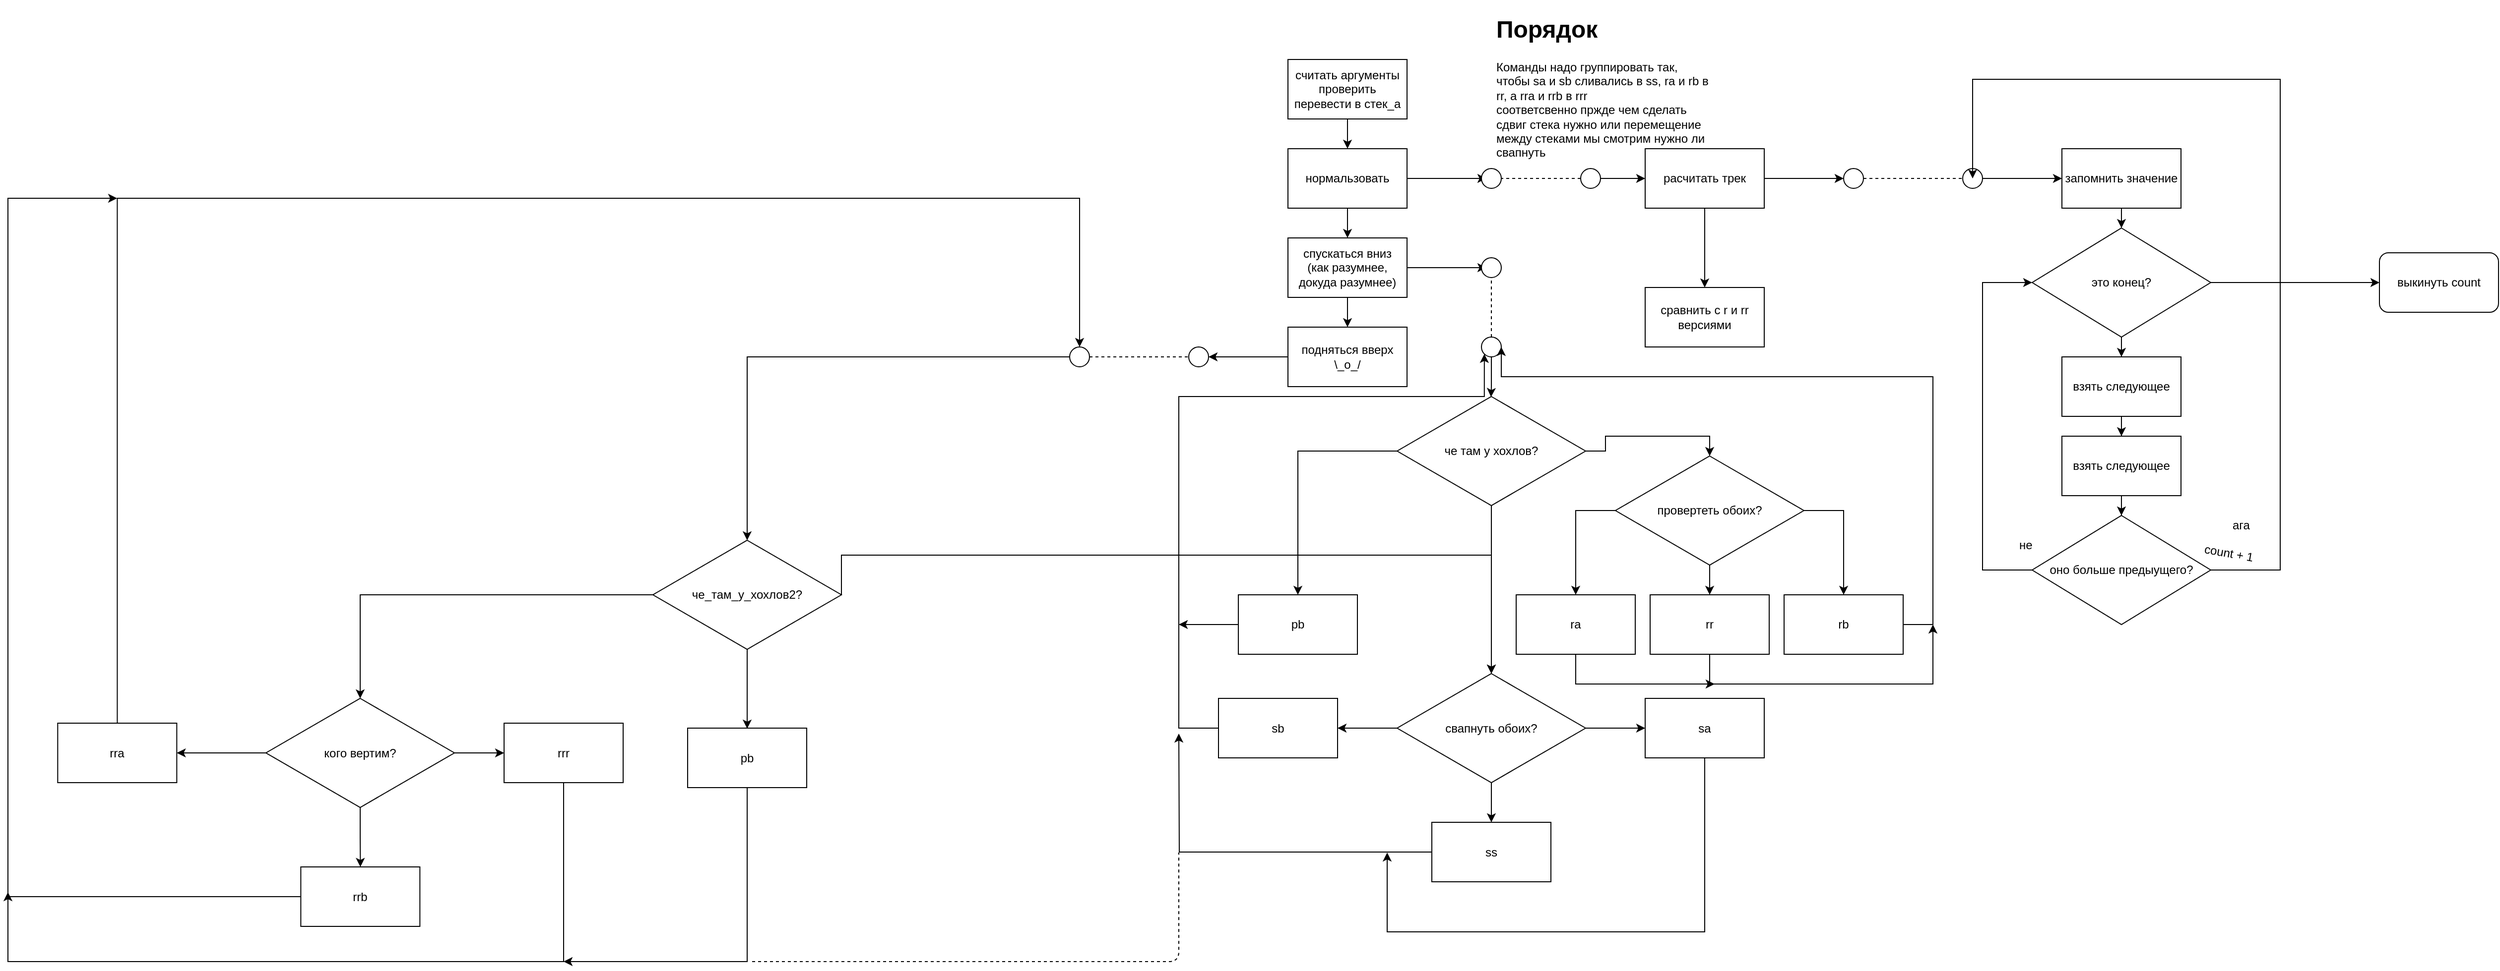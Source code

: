 <mxfile version="10.8.9" type="github"><diagram id="6PUzdnA5REmw4XQQsAls" name="Page-1"><mxGraphModel dx="2751" dy="1271" grid="1" gridSize="10" guides="1" tooltips="1" connect="1" arrows="1" fold="1" page="1" pageScale="1" pageWidth="850" pageHeight="1400" math="0" shadow="0"><root><mxCell id="0"/><mxCell id="1" parent="0"/><mxCell id="Adct5mXlLB1tUsfAQbfw-3" value="" style="edgeStyle=orthogonalEdgeStyle;rounded=0;orthogonalLoop=1;jettySize=auto;html=1;" parent="1" source="Adct5mXlLB1tUsfAQbfw-1" edge="1"><mxGeometry relative="1" as="geometry"><mxPoint x="240" y="170" as="targetPoint"/></mxGeometry></mxCell><mxCell id="Adct5mXlLB1tUsfAQbfw-1" value="считать аргументы&lt;br&gt;проверить&lt;br&gt;перевести в стек_а&lt;br&gt;" style="rounded=0;whiteSpace=wrap;html=1;" parent="1" vertex="1"><mxGeometry x="180" y="80" width="120" height="60" as="geometry"/></mxCell><mxCell id="Adct5mXlLB1tUsfAQbfw-6" value="" style="edgeStyle=orthogonalEdgeStyle;rounded=0;orthogonalLoop=1;jettySize=auto;html=1;" parent="1" source="Adct5mXlLB1tUsfAQbfw-4" target="Adct5mXlLB1tUsfAQbfw-5" edge="1"><mxGeometry relative="1" as="geometry"/></mxCell><mxCell id="Adct5mXlLB1tUsfAQbfw-10" value="" style="edgeStyle=orthogonalEdgeStyle;rounded=0;orthogonalLoop=1;jettySize=auto;html=1;" parent="1" source="Adct5mXlLB1tUsfAQbfw-4" edge="1"><mxGeometry relative="1" as="geometry"><mxPoint x="380" y="200" as="targetPoint"/></mxGeometry></mxCell><mxCell id="Adct5mXlLB1tUsfAQbfw-4" value="нормальзовать" style="rounded=0;whiteSpace=wrap;html=1;" parent="1" vertex="1"><mxGeometry x="180" y="170" width="120" height="60" as="geometry"/></mxCell><mxCell id="Adct5mXlLB1tUsfAQbfw-8" value="" style="edgeStyle=orthogonalEdgeStyle;rounded=0;orthogonalLoop=1;jettySize=auto;html=1;" parent="1" source="Adct5mXlLB1tUsfAQbfw-5" target="Adct5mXlLB1tUsfAQbfw-7" edge="1"><mxGeometry relative="1" as="geometry"/></mxCell><mxCell id="4HpICrb3jXp6EysVblVp-37" value="" style="edgeStyle=orthogonalEdgeStyle;rounded=0;orthogonalLoop=1;jettySize=auto;html=1;" parent="1" source="Adct5mXlLB1tUsfAQbfw-5" edge="1"><mxGeometry relative="1" as="geometry"><mxPoint x="380" y="290.0" as="targetPoint"/></mxGeometry></mxCell><mxCell id="Adct5mXlLB1tUsfAQbfw-5" value="спускаться вниз&lt;br&gt;(как разумнее, &lt;br&gt;докуда разумнее)&lt;br&gt;" style="rounded=0;whiteSpace=wrap;html=1;" parent="1" vertex="1"><mxGeometry x="180" y="260" width="120" height="60" as="geometry"/></mxCell><mxCell id="h1DICfW70ZHLUgXe-Xdl-27" value="" style="edgeStyle=orthogonalEdgeStyle;rounded=0;orthogonalLoop=1;jettySize=auto;html=1;" parent="1" source="Adct5mXlLB1tUsfAQbfw-7" edge="1"><mxGeometry relative="1" as="geometry"><mxPoint x="100" y="380.0" as="targetPoint"/></mxGeometry></mxCell><mxCell id="Adct5mXlLB1tUsfAQbfw-7" value="подняться вверх&lt;br&gt;\_o_/&lt;br&gt;" style="rounded=0;whiteSpace=wrap;html=1;" parent="1" vertex="1"><mxGeometry x="180" y="350" width="120" height="60" as="geometry"/></mxCell><mxCell id="Adct5mXlLB1tUsfAQbfw-11" value="" style="ellipse;whiteSpace=wrap;html=1;aspect=fixed;" parent="1" vertex="1"><mxGeometry x="375" y="190" width="20" height="20" as="geometry"/></mxCell><mxCell id="Adct5mXlLB1tUsfAQbfw-15" value="" style="edgeStyle=orthogonalEdgeStyle;rounded=0;orthogonalLoop=1;jettySize=auto;html=1;" parent="1" source="Adct5mXlLB1tUsfAQbfw-12" edge="1"><mxGeometry relative="1" as="geometry"><mxPoint x="540" y="200" as="targetPoint"/></mxGeometry></mxCell><mxCell id="Adct5mXlLB1tUsfAQbfw-12" value="" style="ellipse;whiteSpace=wrap;html=1;aspect=fixed;" parent="1" vertex="1"><mxGeometry x="475" y="190" width="20" height="20" as="geometry"/></mxCell><mxCell id="Adct5mXlLB1tUsfAQbfw-18" value="" style="edgeStyle=orthogonalEdgeStyle;rounded=0;orthogonalLoop=1;jettySize=auto;html=1;" parent="1" source="Adct5mXlLB1tUsfAQbfw-16" target="Adct5mXlLB1tUsfAQbfw-17" edge="1"><mxGeometry relative="1" as="geometry"/></mxCell><mxCell id="Adct5mXlLB1tUsfAQbfw-20" value="" style="edgeStyle=orthogonalEdgeStyle;rounded=0;orthogonalLoop=1;jettySize=auto;html=1;" parent="1" source="Adct5mXlLB1tUsfAQbfw-16" edge="1"><mxGeometry relative="1" as="geometry"><mxPoint x="740" y="200" as="targetPoint"/></mxGeometry></mxCell><mxCell id="Adct5mXlLB1tUsfAQbfw-16" value="расчитать трек" style="rounded=0;whiteSpace=wrap;html=1;" parent="1" vertex="1"><mxGeometry x="540" y="170" width="120" height="60" as="geometry"/></mxCell><mxCell id="Adct5mXlLB1tUsfAQbfw-17" value="сравнить с r и rr версиями" style="rounded=0;whiteSpace=wrap;html=1;" parent="1" vertex="1"><mxGeometry x="540" y="310" width="120" height="60" as="geometry"/></mxCell><mxCell id="Adct5mXlLB1tUsfAQbfw-21" value="" style="ellipse;whiteSpace=wrap;html=1;aspect=fixed;" parent="1" vertex="1"><mxGeometry x="740" y="190" width="20" height="20" as="geometry"/></mxCell><mxCell id="4HpICrb3jXp6EysVblVp-6" value="" style="edgeStyle=orthogonalEdgeStyle;rounded=0;orthogonalLoop=1;jettySize=auto;html=1;" parent="1" source="4HpICrb3jXp6EysVblVp-4" edge="1"><mxGeometry relative="1" as="geometry"><mxPoint x="960" y="200" as="targetPoint"/></mxGeometry></mxCell><mxCell id="4HpICrb3jXp6EysVblVp-4" value="" style="ellipse;whiteSpace=wrap;html=1;aspect=fixed;" parent="1" vertex="1"><mxGeometry x="860" y="190" width="20" height="20" as="geometry"/></mxCell><mxCell id="4HpICrb3jXp6EysVblVp-9" value="" style="edgeStyle=orthogonalEdgeStyle;rounded=0;orthogonalLoop=1;jettySize=auto;html=1;" parent="1" source="4HpICrb3jXp6EysVblVp-7" edge="1"><mxGeometry relative="1" as="geometry"><mxPoint x="1020" y="250" as="targetPoint"/></mxGeometry></mxCell><mxCell id="4HpICrb3jXp6EysVblVp-7" value="запомнить значение" style="rounded=0;whiteSpace=wrap;html=1;" parent="1" vertex="1"><mxGeometry x="960" y="170" width="120" height="60" as="geometry"/></mxCell><mxCell id="4HpICrb3jXp6EysVblVp-23" style="edgeStyle=orthogonalEdgeStyle;rounded=0;orthogonalLoop=1;jettySize=auto;html=1;" parent="1" source="4HpICrb3jXp6EysVblVp-13" edge="1"><mxGeometry relative="1" as="geometry"><mxPoint x="870" y="200" as="targetPoint"/><Array as="points"><mxPoint x="1180" y="595"/><mxPoint x="1180" y="100"/><mxPoint x="870" y="100"/><mxPoint x="870" y="200"/></Array></mxGeometry></mxCell><mxCell id="4HpICrb3jXp6EysVblVp-29" style="edgeStyle=orthogonalEdgeStyle;rounded=0;orthogonalLoop=1;jettySize=auto;html=1;entryX=0;entryY=0.5;entryDx=0;entryDy=0;" parent="1" source="4HpICrb3jXp6EysVblVp-13" target="4HpICrb3jXp6EysVblVp-26" edge="1"><mxGeometry relative="1" as="geometry"><Array as="points"><mxPoint x="880" y="595"/><mxPoint x="880" y="305"/></Array></mxGeometry></mxCell><mxCell id="4HpICrb3jXp6EysVblVp-13" value="оно больше предыущего?" style="rhombus;whiteSpace=wrap;html=1;" parent="1" vertex="1"><mxGeometry x="930" y="540" width="180" height="110" as="geometry"/></mxCell><mxCell id="4HpICrb3jXp6EysVblVp-22" value="ага" style="text;html=1;resizable=0;points=[];autosize=1;align=left;verticalAlign=top;spacingTop=-4;" parent="1" vertex="1"><mxGeometry x="1130" y="540" width="30" height="20" as="geometry"/></mxCell><mxCell id="4HpICrb3jXp6EysVblVp-24" value="не" style="text;html=1;resizable=0;points=[];autosize=1;align=left;verticalAlign=top;spacingTop=-4;" parent="1" vertex="1"><mxGeometry x="915" y="560" width="30" height="20" as="geometry"/></mxCell><mxCell id="4HpICrb3jXp6EysVblVp-28" value="" style="edgeStyle=orthogonalEdgeStyle;rounded=0;orthogonalLoop=1;jettySize=auto;html=1;" parent="1" source="4HpICrb3jXp6EysVblVp-26" target="4HpICrb3jXp6EysVblVp-27" edge="1"><mxGeometry relative="1" as="geometry"/></mxCell><mxCell id="4HpICrb3jXp6EysVblVp-33" style="edgeStyle=orthogonalEdgeStyle;rounded=0;orthogonalLoop=1;jettySize=auto;html=1;" parent="1" source="4HpICrb3jXp6EysVblVp-26" edge="1"><mxGeometry relative="1" as="geometry"><mxPoint x="1280" y="305" as="targetPoint"/></mxGeometry></mxCell><mxCell id="4HpICrb3jXp6EysVblVp-26" value="это конец?" style="rhombus;whiteSpace=wrap;html=1;" parent="1" vertex="1"><mxGeometry x="930" y="250" width="180" height="110" as="geometry"/></mxCell><mxCell id="4HpICrb3jXp6EysVblVp-31" value="" style="edgeStyle=orthogonalEdgeStyle;rounded=0;orthogonalLoop=1;jettySize=auto;html=1;" parent="1" source="4HpICrb3jXp6EysVblVp-27" target="4HpICrb3jXp6EysVblVp-30" edge="1"><mxGeometry relative="1" as="geometry"/></mxCell><mxCell id="4HpICrb3jXp6EysVblVp-27" value="взять следующее" style="rounded=0;whiteSpace=wrap;html=1;" parent="1" vertex="1"><mxGeometry x="960" y="380" width="120" height="60" as="geometry"/></mxCell><mxCell id="4HpICrb3jXp6EysVblVp-32" value="" style="edgeStyle=orthogonalEdgeStyle;rounded=0;orthogonalLoop=1;jettySize=auto;html=1;" parent="1" source="4HpICrb3jXp6EysVblVp-30" target="4HpICrb3jXp6EysVblVp-13" edge="1"><mxGeometry relative="1" as="geometry"/></mxCell><mxCell id="4HpICrb3jXp6EysVblVp-30" value="взять следующее" style="rounded=0;whiteSpace=wrap;html=1;" parent="1" vertex="1"><mxGeometry x="960" y="460" width="120" height="60" as="geometry"/></mxCell><mxCell id="4HpICrb3jXp6EysVblVp-34" value="выкинуть count" style="rounded=1;whiteSpace=wrap;html=1;" parent="1" vertex="1"><mxGeometry x="1280" y="275" width="120" height="60" as="geometry"/></mxCell><mxCell id="4HpICrb3jXp6EysVblVp-35" value="count + 1" style="text;html=1;resizable=0;points=[];autosize=1;align=left;verticalAlign=top;spacingTop=-4;rotation=10;" parent="1" vertex="1"><mxGeometry x="1101" y="570" width="70" height="20" as="geometry"/></mxCell><mxCell id="4HpICrb3jXp6EysVblVp-38" value="" style="ellipse;whiteSpace=wrap;html=1;aspect=fixed;" parent="1" vertex="1"><mxGeometry x="375" y="280" width="20" height="20" as="geometry"/></mxCell><mxCell id="4HpICrb3jXp6EysVblVp-44" value="" style="edgeStyle=orthogonalEdgeStyle;rounded=0;orthogonalLoop=1;jettySize=auto;html=1;entryX=0.5;entryY=0;entryDx=0;entryDy=0;" parent="1" source="4HpICrb3jXp6EysVblVp-41" edge="1"><mxGeometry relative="1" as="geometry"><mxPoint x="384.647" y="420.412" as="targetPoint"/><Array as="points"><mxPoint x="385" y="410"/><mxPoint x="385" y="410"/></Array></mxGeometry></mxCell><mxCell id="4HpICrb3jXp6EysVblVp-41" value="" style="ellipse;whiteSpace=wrap;html=1;aspect=fixed;" parent="1" vertex="1"><mxGeometry x="375" y="360" width="20" height="20" as="geometry"/></mxCell><mxCell id="h1DICfW70ZHLUgXe-Xdl-6" value="" style="edgeStyle=orthogonalEdgeStyle;rounded=0;orthogonalLoop=1;jettySize=auto;html=1;" parent="1" source="4HpICrb3jXp6EysVblVp-46" target="4HpICrb3jXp6EysVblVp-49" edge="1"><mxGeometry relative="1" as="geometry"/></mxCell><mxCell id="h1DICfW70ZHLUgXe-Xdl-7" value="" style="edgeStyle=orthogonalEdgeStyle;rounded=0;orthogonalLoop=1;jettySize=auto;html=1;" parent="1" source="4HpICrb3jXp6EysVblVp-46" target="h1DICfW70ZHLUgXe-Xdl-2" edge="1"><mxGeometry relative="1" as="geometry"/></mxCell><mxCell id="h1DICfW70ZHLUgXe-Xdl-8" value="" style="edgeStyle=orthogonalEdgeStyle;rounded=0;orthogonalLoop=1;jettySize=auto;html=1;entryX=0.5;entryY=0;entryDx=0;entryDy=0;" parent="1" source="4HpICrb3jXp6EysVblVp-46" target="h1DICfW70ZHLUgXe-Xdl-4" edge="1"><mxGeometry relative="1" as="geometry"/></mxCell><mxCell id="4HpICrb3jXp6EysVblVp-46" value="че там у хохлов?" style="rhombus;whiteSpace=wrap;html=1;" parent="1" vertex="1"><mxGeometry x="290" y="420" width="190" height="110" as="geometry"/></mxCell><mxCell id="IxbmYR0L_fCTzFPUES6V-34" style="edgeStyle=orthogonalEdgeStyle;rounded=0;orthogonalLoop=1;jettySize=auto;html=1;" parent="1" source="4HpICrb3jXp6EysVblVp-49" edge="1"><mxGeometry relative="1" as="geometry"><mxPoint x="70" y="650" as="targetPoint"/></mxGeometry></mxCell><mxCell id="4HpICrb3jXp6EysVblVp-49" value="pb" style="rounded=0;whiteSpace=wrap;html=1;" parent="1" vertex="1"><mxGeometry x="130" y="620" width="120" height="60" as="geometry"/></mxCell><mxCell id="4HpICrb3jXp6EysVblVp-50" value="" style="endArrow=none;dashed=1;html=1;entryX=0.5;entryY=1;entryDx=0;entryDy=0;exitX=0.5;exitY=0;exitDx=0;exitDy=0;" parent="1" source="4HpICrb3jXp6EysVblVp-41" target="4HpICrb3jXp6EysVblVp-38" edge="1"><mxGeometry width="50" height="50" relative="1" as="geometry"><mxPoint x="150" y="720" as="sourcePoint"/><mxPoint x="200" y="670" as="targetPoint"/></mxGeometry></mxCell><mxCell id="4HpICrb3jXp6EysVblVp-51" value="" style="endArrow=none;dashed=1;html=1;entryX=1;entryY=0.5;entryDx=0;entryDy=0;exitX=0;exitY=0.5;exitDx=0;exitDy=0;" parent="1" source="Adct5mXlLB1tUsfAQbfw-12" target="Adct5mXlLB1tUsfAQbfw-11" edge="1"><mxGeometry width="50" height="50" relative="1" as="geometry"><mxPoint x="395" y="370.286" as="sourcePoint"/><mxPoint x="395" y="310.286" as="targetPoint"/></mxGeometry></mxCell><mxCell id="4HpICrb3jXp6EysVblVp-53" value="" style="endArrow=none;dashed=1;html=1;entryX=0;entryY=0.5;entryDx=0;entryDy=0;exitX=1;exitY=0.5;exitDx=0;exitDy=0;" parent="1" source="Adct5mXlLB1tUsfAQbfw-21" target="4HpICrb3jXp6EysVblVp-4" edge="1"><mxGeometry width="50" height="50" relative="1" as="geometry"><mxPoint x="530" y="720" as="sourcePoint"/><mxPoint x="580" y="670" as="targetPoint"/></mxGeometry></mxCell><mxCell id="IxbmYR0L_fCTzFPUES6V-35" style="edgeStyle=orthogonalEdgeStyle;rounded=0;orthogonalLoop=1;jettySize=auto;html=1;" parent="1" source="4HpICrb3jXp6EysVblVp-56" edge="1"><mxGeometry relative="1" as="geometry"><mxPoint x="70" y="760" as="targetPoint"/></mxGeometry></mxCell><mxCell id="4HpICrb3jXp6EysVblVp-56" value="ss&lt;br&gt;" style="rounded=0;whiteSpace=wrap;html=1;" parent="1" vertex="1"><mxGeometry x="325" y="849.5" width="120" height="60" as="geometry"/></mxCell><mxCell id="h1DICfW70ZHLUgXe-Xdl-9" value="" style="edgeStyle=orthogonalEdgeStyle;rounded=0;orthogonalLoop=1;jettySize=auto;html=1;" parent="1" source="h1DICfW70ZHLUgXe-Xdl-2" target="4HpICrb3jXp6EysVblVp-56" edge="1"><mxGeometry relative="1" as="geometry"/></mxCell><mxCell id="h1DICfW70ZHLUgXe-Xdl-11" value="" style="edgeStyle=orthogonalEdgeStyle;rounded=0;orthogonalLoop=1;jettySize=auto;html=1;" parent="1" source="h1DICfW70ZHLUgXe-Xdl-2" target="h1DICfW70ZHLUgXe-Xdl-10" edge="1"><mxGeometry relative="1" as="geometry"/></mxCell><mxCell id="h1DICfW70ZHLUgXe-Xdl-13" value="" style="edgeStyle=orthogonalEdgeStyle;rounded=0;orthogonalLoop=1;jettySize=auto;html=1;" parent="1" source="h1DICfW70ZHLUgXe-Xdl-2" target="h1DICfW70ZHLUgXe-Xdl-12" edge="1"><mxGeometry relative="1" as="geometry"/></mxCell><mxCell id="h1DICfW70ZHLUgXe-Xdl-2" value="свапнуть обоих?" style="rhombus;whiteSpace=wrap;html=1;" parent="1" vertex="1"><mxGeometry x="290" y="699.5" width="190" height="110" as="geometry"/></mxCell><mxCell id="h1DICfW70ZHLUgXe-Xdl-18" value="" style="edgeStyle=orthogonalEdgeStyle;rounded=0;orthogonalLoop=1;jettySize=auto;html=1;" parent="1" source="h1DICfW70ZHLUgXe-Xdl-4" target="h1DICfW70ZHLUgXe-Xdl-16" edge="1"><mxGeometry relative="1" as="geometry"/></mxCell><mxCell id="h1DICfW70ZHLUgXe-Xdl-23" style="edgeStyle=orthogonalEdgeStyle;rounded=0;orthogonalLoop=1;jettySize=auto;html=1;entryX=0.5;entryY=0;entryDx=0;entryDy=0;" parent="1" source="h1DICfW70ZHLUgXe-Xdl-4" target="h1DICfW70ZHLUgXe-Xdl-20" edge="1"><mxGeometry relative="1" as="geometry"><Array as="points"><mxPoint x="470" y="535"/></Array></mxGeometry></mxCell><mxCell id="h1DICfW70ZHLUgXe-Xdl-25" style="edgeStyle=orthogonalEdgeStyle;rounded=0;orthogonalLoop=1;jettySize=auto;html=1;entryX=0.5;entryY=0;entryDx=0;entryDy=0;" parent="1" source="h1DICfW70ZHLUgXe-Xdl-4" target="h1DICfW70ZHLUgXe-Xdl-24" edge="1"><mxGeometry relative="1" as="geometry"><Array as="points"><mxPoint x="740" y="535"/></Array></mxGeometry></mxCell><mxCell id="h1DICfW70ZHLUgXe-Xdl-4" value="провертеть обоих?" style="rhombus;whiteSpace=wrap;html=1;" parent="1" vertex="1"><mxGeometry x="510" y="480" width="190" height="110" as="geometry"/></mxCell><mxCell id="IxbmYR0L_fCTzFPUES6V-48" style="edgeStyle=orthogonalEdgeStyle;rounded=0;orthogonalLoop=1;jettySize=auto;html=1;" parent="1" source="h1DICfW70ZHLUgXe-Xdl-10" edge="1"><mxGeometry relative="1" as="geometry"><mxPoint x="280" y="880" as="targetPoint"/><Array as="points"><mxPoint x="600" y="960"/><mxPoint x="280" y="960"/></Array></mxGeometry></mxCell><mxCell id="h1DICfW70ZHLUgXe-Xdl-10" value="sa&lt;br&gt;" style="rounded=0;whiteSpace=wrap;html=1;" parent="1" vertex="1"><mxGeometry x="540" y="724.5" width="120" height="60" as="geometry"/></mxCell><mxCell id="IxbmYR0L_fCTzFPUES6V-33" style="edgeStyle=orthogonalEdgeStyle;rounded=0;orthogonalLoop=1;jettySize=auto;html=1;entryX=0;entryY=1;entryDx=0;entryDy=0;" parent="1" source="h1DICfW70ZHLUgXe-Xdl-12" target="4HpICrb3jXp6EysVblVp-41" edge="1"><mxGeometry relative="1" as="geometry"><Array as="points"><mxPoint x="70" y="755"/><mxPoint x="70" y="420"/><mxPoint x="378" y="420"/></Array></mxGeometry></mxCell><mxCell id="h1DICfW70ZHLUgXe-Xdl-12" value="sb&lt;br&gt;" style="rounded=0;whiteSpace=wrap;html=1;" parent="1" vertex="1"><mxGeometry x="110" y="724.5" width="120" height="60" as="geometry"/></mxCell><mxCell id="IxbmYR0L_fCTzFPUES6V-37" style="edgeStyle=orthogonalEdgeStyle;rounded=0;orthogonalLoop=1;jettySize=auto;html=1;" parent="1" source="h1DICfW70ZHLUgXe-Xdl-16" edge="1"><mxGeometry relative="1" as="geometry"><mxPoint x="830" y="650" as="targetPoint"/><Array as="points"><mxPoint x="605" y="710"/><mxPoint x="830" y="710"/></Array></mxGeometry></mxCell><mxCell id="h1DICfW70ZHLUgXe-Xdl-16" value="rr" style="rounded=0;whiteSpace=wrap;html=1;" parent="1" vertex="1"><mxGeometry x="545" y="620" width="120" height="60" as="geometry"/></mxCell><mxCell id="IxbmYR0L_fCTzFPUES6V-39" style="edgeStyle=orthogonalEdgeStyle;rounded=0;orthogonalLoop=1;jettySize=auto;html=1;" parent="1" source="h1DICfW70ZHLUgXe-Xdl-20" edge="1"><mxGeometry relative="1" as="geometry"><mxPoint x="610" y="710" as="targetPoint"/><Array as="points"><mxPoint x="470" y="710"/></Array></mxGeometry></mxCell><mxCell id="h1DICfW70ZHLUgXe-Xdl-20" value="ra" style="rounded=0;whiteSpace=wrap;html=1;" parent="1" vertex="1"><mxGeometry x="410" y="620" width="120" height="60" as="geometry"/></mxCell><mxCell id="IxbmYR0L_fCTzFPUES6V-36" style="edgeStyle=orthogonalEdgeStyle;rounded=0;orthogonalLoop=1;jettySize=auto;html=1;entryX=1;entryY=0.5;entryDx=0;entryDy=0;" parent="1" source="h1DICfW70ZHLUgXe-Xdl-24" target="4HpICrb3jXp6EysVblVp-41" edge="1"><mxGeometry relative="1" as="geometry"><Array as="points"><mxPoint x="830" y="650"/><mxPoint x="830" y="400"/><mxPoint x="395" y="400"/></Array></mxGeometry></mxCell><mxCell id="h1DICfW70ZHLUgXe-Xdl-24" value="rb" style="rounded=0;whiteSpace=wrap;html=1;" parent="1" vertex="1"><mxGeometry x="680" y="620" width="120" height="60" as="geometry"/></mxCell><mxCell id="h1DICfW70ZHLUgXe-Xdl-30" value="" style="ellipse;whiteSpace=wrap;html=1;aspect=fixed;" parent="1" vertex="1"><mxGeometry x="80" y="370" width="20" height="20" as="geometry"/></mxCell><mxCell id="h1DICfW70ZHLUgXe-Xdl-31" value="" style="endArrow=none;dashed=1;html=1;entryX=0;entryY=0.5;entryDx=0;entryDy=0;" parent="1" target="h1DICfW70ZHLUgXe-Xdl-30" edge="1"><mxGeometry width="50" height="50" relative="1" as="geometry"><mxPoint x="-20" y="380" as="sourcePoint"/><mxPoint x="130" y="930" as="targetPoint"/></mxGeometry></mxCell><mxCell id="h1DICfW70ZHLUgXe-Xdl-37" value="" style="edgeStyle=orthogonalEdgeStyle;rounded=0;orthogonalLoop=1;jettySize=auto;html=1;" parent="1" source="h1DICfW70ZHLUgXe-Xdl-33" target="h1DICfW70ZHLUgXe-Xdl-36" edge="1"><mxGeometry relative="1" as="geometry"/></mxCell><mxCell id="IxbmYR0L_fCTzFPUES6V-17" style="edgeStyle=orthogonalEdgeStyle;rounded=0;orthogonalLoop=1;jettySize=auto;html=1;entryX=0.5;entryY=0;entryDx=0;entryDy=0;exitX=1;exitY=0.5;exitDx=0;exitDy=0;" parent="1" source="h1DICfW70ZHLUgXe-Xdl-33" target="h1DICfW70ZHLUgXe-Xdl-2" edge="1"><mxGeometry relative="1" as="geometry"><mxPoint x="380" y="620" as="targetPoint"/><Array as="points"><mxPoint x="-270" y="580"/><mxPoint x="385" y="580"/></Array></mxGeometry></mxCell><mxCell id="IxbmYR0L_fCTzFPUES6V-29" value="" style="edgeStyle=orthogonalEdgeStyle;rounded=0;orthogonalLoop=1;jettySize=auto;html=1;" parent="1" source="h1DICfW70ZHLUgXe-Xdl-33" edge="1"><mxGeometry relative="1" as="geometry"><mxPoint x="-365" y="755" as="targetPoint"/></mxGeometry></mxCell><mxCell id="h1DICfW70ZHLUgXe-Xdl-33" value="че_там_у_хохлов2?" style="rhombus;whiteSpace=wrap;html=1;" parent="1" vertex="1"><mxGeometry x="-460" y="565" width="190" height="110" as="geometry"/></mxCell><mxCell id="IxbmYR0L_fCTzFPUES6V-2" value="" style="edgeStyle=orthogonalEdgeStyle;rounded=0;orthogonalLoop=1;jettySize=auto;html=1;" parent="1" source="h1DICfW70ZHLUgXe-Xdl-36" target="IxbmYR0L_fCTzFPUES6V-1" edge="1"><mxGeometry relative="1" as="geometry"/></mxCell><mxCell id="IxbmYR0L_fCTzFPUES6V-7" style="edgeStyle=orthogonalEdgeStyle;rounded=0;orthogonalLoop=1;jettySize=auto;html=1;entryX=1;entryY=0.5;entryDx=0;entryDy=0;" parent="1" source="h1DICfW70ZHLUgXe-Xdl-36" target="h1DICfW70ZHLUgXe-Xdl-38" edge="1"><mxGeometry relative="1" as="geometry"/></mxCell><mxCell id="IxbmYR0L_fCTzFPUES6V-9" value="" style="edgeStyle=orthogonalEdgeStyle;rounded=0;orthogonalLoop=1;jettySize=auto;html=1;" parent="1" source="h1DICfW70ZHLUgXe-Xdl-36" target="IxbmYR0L_fCTzFPUES6V-8" edge="1"><mxGeometry relative="1" as="geometry"/></mxCell><mxCell id="h1DICfW70ZHLUgXe-Xdl-36" value="кого вертим?" style="rhombus;whiteSpace=wrap;html=1;" parent="1" vertex="1"><mxGeometry x="-850" y="724.5" width="190" height="110" as="geometry"/></mxCell><mxCell id="h1DICfW70ZHLUgXe-Xdl-35" style="edgeStyle=orthogonalEdgeStyle;rounded=0;orthogonalLoop=1;jettySize=auto;html=1;entryX=0.5;entryY=0;entryDx=0;entryDy=0;" parent="1" source="h1DICfW70ZHLUgXe-Xdl-34" target="h1DICfW70ZHLUgXe-Xdl-33" edge="1"><mxGeometry relative="1" as="geometry"/></mxCell><mxCell id="h1DICfW70ZHLUgXe-Xdl-34" value="" style="ellipse;whiteSpace=wrap;html=1;aspect=fixed;" parent="1" vertex="1"><mxGeometry x="-40" y="370" width="20" height="20" as="geometry"/></mxCell><mxCell id="IxbmYR0L_fCTzFPUES6V-42" style="edgeStyle=orthogonalEdgeStyle;rounded=0;orthogonalLoop=1;jettySize=auto;html=1;" parent="1" source="h1DICfW70ZHLUgXe-Xdl-38" edge="1"><mxGeometry relative="1" as="geometry"><mxPoint x="-30" y="370" as="targetPoint"/><Array as="points"><mxPoint x="-1000" y="220"/><mxPoint x="-30" y="220"/></Array></mxGeometry></mxCell><mxCell id="h1DICfW70ZHLUgXe-Xdl-38" value="rra&lt;br&gt;" style="rounded=0;whiteSpace=wrap;html=1;" parent="1" vertex="1"><mxGeometry x="-1059.833" y="749.5" width="120" height="60" as="geometry"/></mxCell><mxCell id="IxbmYR0L_fCTzFPUES6V-43" style="edgeStyle=orthogonalEdgeStyle;rounded=0;orthogonalLoop=1;jettySize=auto;html=1;" parent="1" source="IxbmYR0L_fCTzFPUES6V-1" edge="1"><mxGeometry relative="1" as="geometry"><mxPoint x="-1000" y="220" as="targetPoint"/><Array as="points"><mxPoint x="-1110" y="925"/><mxPoint x="-1110" y="220"/></Array></mxGeometry></mxCell><mxCell id="IxbmYR0L_fCTzFPUES6V-1" value="rrb&lt;br&gt;" style="rounded=0;whiteSpace=wrap;html=1;" parent="1" vertex="1"><mxGeometry x="-814.833" y="894.5" width="120" height="60" as="geometry"/></mxCell><mxCell id="IxbmYR0L_fCTzFPUES6V-44" style="edgeStyle=orthogonalEdgeStyle;rounded=0;orthogonalLoop=1;jettySize=auto;html=1;" parent="1" source="IxbmYR0L_fCTzFPUES6V-8" edge="1"><mxGeometry relative="1" as="geometry"><mxPoint x="-1110" y="920" as="targetPoint"/><Array as="points"><mxPoint x="-550" y="990"/><mxPoint x="-1110" y="990"/></Array></mxGeometry></mxCell><mxCell id="IxbmYR0L_fCTzFPUES6V-8" value="rrr" style="rounded=0;whiteSpace=wrap;html=1;" parent="1" vertex="1"><mxGeometry x="-610" y="749.5" width="120" height="60" as="geometry"/></mxCell><mxCell id="IxbmYR0L_fCTzFPUES6V-45" style="edgeStyle=orthogonalEdgeStyle;rounded=0;orthogonalLoop=1;jettySize=auto;html=1;" parent="1" source="IxbmYR0L_fCTzFPUES6V-32" edge="1"><mxGeometry relative="1" as="geometry"><mxPoint x="-550" y="990" as="targetPoint"/><Array as="points"><mxPoint x="-365" y="990"/></Array></mxGeometry></mxCell><mxCell id="IxbmYR0L_fCTzFPUES6V-32" value="pb" style="rounded=0;whiteSpace=wrap;html=1;" parent="1" vertex="1"><mxGeometry x="-425" y="754.5" width="120" height="60" as="geometry"/></mxCell><mxCell id="IxbmYR0L_fCTzFPUES6V-47" value="" style="endArrow=none;dashed=1;html=1;" parent="1" edge="1"><mxGeometry width="50" height="50" relative="1" as="geometry"><mxPoint x="-360" y="990" as="sourcePoint"/><mxPoint x="70" y="880" as="targetPoint"/><Array as="points"><mxPoint x="70" y="990"/></Array></mxGeometry></mxCell><mxCell id="neBVgRw-Zfz42Gd3IIqW-2" value="&lt;h1&gt;Порядок&lt;/h1&gt;&lt;div&gt;Команды надо группировать так, чтобы sa и sb сливались в ss, ra и rb в rr, a rra и rrb в rrr&lt;/div&gt;&lt;div&gt;соответсвенно пржде чем сделать сдвиг стека нужно или перемещение между стеками мы смотрим нужно ли свапнуть&lt;/div&gt;&lt;div&gt;&lt;br&gt;&lt;/div&gt;" style="text;html=1;strokeColor=none;fillColor=none;spacing=5;spacingTop=-20;whiteSpace=wrap;overflow=hidden;rounded=0;" vertex="1" parent="1"><mxGeometry x="385" y="30" width="225" height="180" as="geometry"/></mxCell></root></mxGraphModel></diagram><diagram id="a1q1e3LS7fgONwKYpuyU" name="Page-2"><mxGraphModel dx="5475" dy="8725" grid="1" gridSize="10" guides="1" tooltips="1" connect="1" arrows="1" fold="1" page="1" pageScale="1" pageWidth="850" pageHeight="1100" math="0" shadow="0"><root><mxCell id="Ehsa9EyaJNP80AFoFfhs-0"/><mxCell id="Ehsa9EyaJNP80AFoFfhs-1" parent="Ehsa9EyaJNP80AFoFfhs-0"/></root></mxGraphModel></diagram></mxfile>
